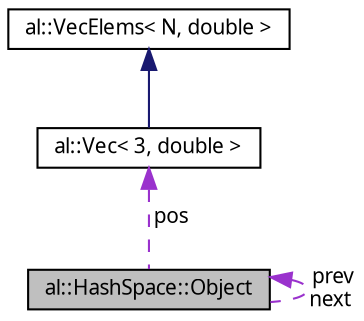 digraph "al::HashSpace::Object"
{
 // LATEX_PDF_SIZE
  bgcolor="transparent";
  edge [fontname="FreeSans.ttf",fontsize="10",labelfontname="FreeSans.ttf",labelfontsize="10"];
  node [fontname="FreeSans.ttf",fontsize="10",shape=record];
  Node1 [label="al::HashSpace::Object",height=0.2,width=0.4,color="black", fillcolor="grey75", style="filled", fontcolor="black",tooltip="container for registered spatial elements"];
  Node2 -> Node1 [dir="back",color="darkorchid3",fontsize="10",style="dashed",label=" pos" ,fontname="FreeSans.ttf"];
  Node2 [label="al::Vec\< 3, double \>",height=0.2,width=0.4,color="black",URL="$classal_1_1_vec.html",tooltip=" "];
  Node3 -> Node2 [dir="back",color="midnightblue",fontsize="10",style="solid",fontname="FreeSans.ttf"];
  Node3 [label="al::VecElems\< N, double \>",height=0.2,width=0.4,color="black",URL="$structal_1_1_vec_elems.html",tooltip=" "];
  Node1 -> Node1 [dir="back",color="darkorchid3",fontsize="10",style="dashed",label=" prev\nnext" ,fontname="FreeSans.ttf"];
}
